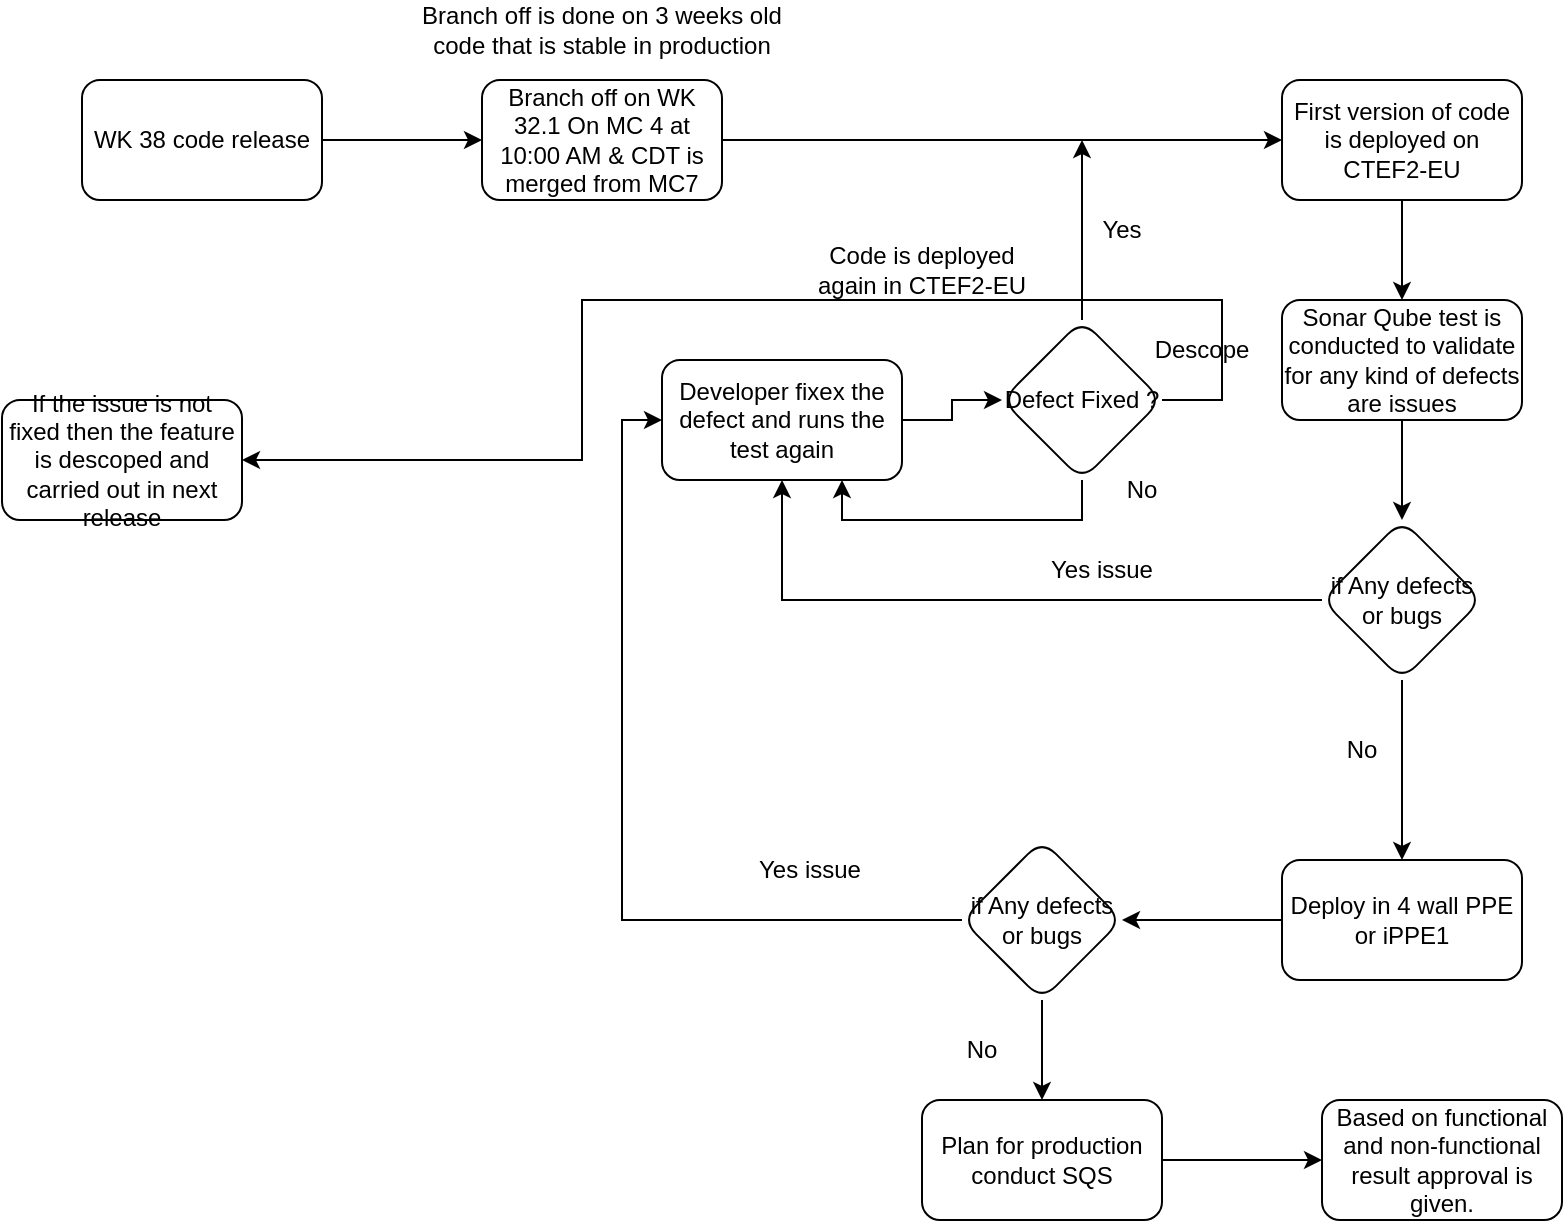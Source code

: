 <mxfile version="24.7.7">
  <diagram name="Page-1" id="QEH8KkXoadPyZ6bkNyU1">
    <mxGraphModel dx="954" dy="606" grid="1" gridSize="10" guides="1" tooltips="1" connect="1" arrows="1" fold="1" page="1" pageScale="1" pageWidth="827" pageHeight="1169" math="0" shadow="0">
      <root>
        <mxCell id="0" />
        <mxCell id="1" parent="0" />
        <mxCell id="PXlc1lo3_3rJiNvIe8UO-3" value="" style="edgeStyle=orthogonalEdgeStyle;rounded=0;orthogonalLoop=1;jettySize=auto;html=1;" edge="1" parent="1" source="PXlc1lo3_3rJiNvIe8UO-1" target="PXlc1lo3_3rJiNvIe8UO-2">
          <mxGeometry relative="1" as="geometry" />
        </mxCell>
        <mxCell id="PXlc1lo3_3rJiNvIe8UO-1" value="WK 38 code release" style="rounded=1;whiteSpace=wrap;html=1;" vertex="1" parent="1">
          <mxGeometry x="80" y="150" width="120" height="60" as="geometry" />
        </mxCell>
        <mxCell id="PXlc1lo3_3rJiNvIe8UO-17" style="edgeStyle=orthogonalEdgeStyle;rounded=0;orthogonalLoop=1;jettySize=auto;html=1;" edge="1" parent="1" source="PXlc1lo3_3rJiNvIe8UO-2" target="PXlc1lo3_3rJiNvIe8UO-8">
          <mxGeometry relative="1" as="geometry" />
        </mxCell>
        <mxCell id="PXlc1lo3_3rJiNvIe8UO-2" value="Branch off on WK 32.1 On MC 4 at 10:00 AM &amp;amp; CDT is merged from MC7" style="whiteSpace=wrap;html=1;rounded=1;" vertex="1" parent="1">
          <mxGeometry x="280" y="150" width="120" height="60" as="geometry" />
        </mxCell>
        <mxCell id="PXlc1lo3_3rJiNvIe8UO-19" style="edgeStyle=orthogonalEdgeStyle;rounded=0;orthogonalLoop=1;jettySize=auto;html=1;entryX=0.5;entryY=0;entryDx=0;entryDy=0;" edge="1" parent="1" source="PXlc1lo3_3rJiNvIe8UO-6" target="PXlc1lo3_3rJiNvIe8UO-12">
          <mxGeometry relative="1" as="geometry" />
        </mxCell>
        <mxCell id="PXlc1lo3_3rJiNvIe8UO-6" value="Sonar Qube test is conducted to validate for any kind of defects are issues" style="whiteSpace=wrap;html=1;rounded=1;" vertex="1" parent="1">
          <mxGeometry x="680" y="260" width="120" height="60" as="geometry" />
        </mxCell>
        <mxCell id="PXlc1lo3_3rJiNvIe8UO-18" style="edgeStyle=orthogonalEdgeStyle;rounded=0;orthogonalLoop=1;jettySize=auto;html=1;entryX=0.5;entryY=0;entryDx=0;entryDy=0;" edge="1" parent="1" source="PXlc1lo3_3rJiNvIe8UO-8" target="PXlc1lo3_3rJiNvIe8UO-6">
          <mxGeometry relative="1" as="geometry" />
        </mxCell>
        <mxCell id="PXlc1lo3_3rJiNvIe8UO-8" value="First version of code is deployed on CTEF2-EU" style="whiteSpace=wrap;html=1;rounded=1;" vertex="1" parent="1">
          <mxGeometry x="680" y="150" width="120" height="60" as="geometry" />
        </mxCell>
        <mxCell id="PXlc1lo3_3rJiNvIe8UO-20" style="edgeStyle=orthogonalEdgeStyle;rounded=0;orthogonalLoop=1;jettySize=auto;html=1;entryX=0.5;entryY=1;entryDx=0;entryDy=0;" edge="1" parent="1" source="PXlc1lo3_3rJiNvIe8UO-12" target="PXlc1lo3_3rJiNvIe8UO-14">
          <mxGeometry relative="1" as="geometry" />
        </mxCell>
        <mxCell id="PXlc1lo3_3rJiNvIe8UO-23" value="" style="edgeStyle=orthogonalEdgeStyle;rounded=0;orthogonalLoop=1;jettySize=auto;html=1;" edge="1" parent="1" source="PXlc1lo3_3rJiNvIe8UO-12" target="PXlc1lo3_3rJiNvIe8UO-22">
          <mxGeometry relative="1" as="geometry" />
        </mxCell>
        <mxCell id="PXlc1lo3_3rJiNvIe8UO-12" value="if Any defects or bugs" style="rhombus;whiteSpace=wrap;html=1;rounded=1;" vertex="1" parent="1">
          <mxGeometry x="700" y="370" width="80" height="80" as="geometry" />
        </mxCell>
        <mxCell id="PXlc1lo3_3rJiNvIe8UO-40" value="" style="edgeStyle=orthogonalEdgeStyle;rounded=0;orthogonalLoop=1;jettySize=auto;html=1;" edge="1" parent="1" source="PXlc1lo3_3rJiNvIe8UO-14" target="PXlc1lo3_3rJiNvIe8UO-39">
          <mxGeometry relative="1" as="geometry" />
        </mxCell>
        <mxCell id="PXlc1lo3_3rJiNvIe8UO-14" value="Developer fixex the defect and runs the test again" style="whiteSpace=wrap;html=1;rounded=1;" vertex="1" parent="1">
          <mxGeometry x="370" y="290" width="120" height="60" as="geometry" />
        </mxCell>
        <mxCell id="PXlc1lo3_3rJiNvIe8UO-21" value="Yes issue" style="text;html=1;align=center;verticalAlign=middle;whiteSpace=wrap;rounded=0;" vertex="1" parent="1">
          <mxGeometry x="560" y="380" width="60" height="30" as="geometry" />
        </mxCell>
        <mxCell id="PXlc1lo3_3rJiNvIe8UO-26" style="edgeStyle=orthogonalEdgeStyle;rounded=0;orthogonalLoop=1;jettySize=auto;html=1;entryX=1;entryY=0.5;entryDx=0;entryDy=0;" edge="1" parent="1" source="PXlc1lo3_3rJiNvIe8UO-22" target="PXlc1lo3_3rJiNvIe8UO-25">
          <mxGeometry relative="1" as="geometry" />
        </mxCell>
        <mxCell id="PXlc1lo3_3rJiNvIe8UO-22" value="Deploy in 4 wall PPE or iPPE1" style="whiteSpace=wrap;html=1;rounded=1;" vertex="1" parent="1">
          <mxGeometry x="680" y="540" width="120" height="60" as="geometry" />
        </mxCell>
        <mxCell id="PXlc1lo3_3rJiNvIe8UO-24" value="No" style="text;html=1;align=center;verticalAlign=middle;whiteSpace=wrap;rounded=0;" vertex="1" parent="1">
          <mxGeometry x="690" y="470" width="60" height="30" as="geometry" />
        </mxCell>
        <mxCell id="PXlc1lo3_3rJiNvIe8UO-27" style="edgeStyle=orthogonalEdgeStyle;rounded=0;orthogonalLoop=1;jettySize=auto;html=1;entryX=0;entryY=0.5;entryDx=0;entryDy=0;" edge="1" parent="1" source="PXlc1lo3_3rJiNvIe8UO-25" target="PXlc1lo3_3rJiNvIe8UO-14">
          <mxGeometry relative="1" as="geometry" />
        </mxCell>
        <mxCell id="PXlc1lo3_3rJiNvIe8UO-31" value="" style="edgeStyle=orthogonalEdgeStyle;rounded=0;orthogonalLoop=1;jettySize=auto;html=1;" edge="1" parent="1" source="PXlc1lo3_3rJiNvIe8UO-25" target="PXlc1lo3_3rJiNvIe8UO-30">
          <mxGeometry relative="1" as="geometry" />
        </mxCell>
        <mxCell id="PXlc1lo3_3rJiNvIe8UO-25" value="if Any defects or bugs" style="rhombus;whiteSpace=wrap;html=1;rounded=1;" vertex="1" parent="1">
          <mxGeometry x="520" y="530" width="80" height="80" as="geometry" />
        </mxCell>
        <mxCell id="PXlc1lo3_3rJiNvIe8UO-28" value="Yes issue" style="text;html=1;align=center;verticalAlign=middle;whiteSpace=wrap;rounded=0;" vertex="1" parent="1">
          <mxGeometry x="414" y="530" width="60" height="30" as="geometry" />
        </mxCell>
        <mxCell id="PXlc1lo3_3rJiNvIe8UO-29" value="No" style="text;html=1;align=center;verticalAlign=middle;whiteSpace=wrap;rounded=0;" vertex="1" parent="1">
          <mxGeometry x="500" y="620" width="60" height="30" as="geometry" />
        </mxCell>
        <mxCell id="PXlc1lo3_3rJiNvIe8UO-34" value="" style="edgeStyle=orthogonalEdgeStyle;rounded=0;orthogonalLoop=1;jettySize=auto;html=1;" edge="1" parent="1" source="PXlc1lo3_3rJiNvIe8UO-30" target="PXlc1lo3_3rJiNvIe8UO-33">
          <mxGeometry relative="1" as="geometry" />
        </mxCell>
        <mxCell id="PXlc1lo3_3rJiNvIe8UO-30" value="Plan for production conduct SQS" style="whiteSpace=wrap;html=1;rounded=1;" vertex="1" parent="1">
          <mxGeometry x="500" y="660" width="120" height="60" as="geometry" />
        </mxCell>
        <mxCell id="PXlc1lo3_3rJiNvIe8UO-33" value="Based on functional and non-functional result approval is given." style="whiteSpace=wrap;html=1;rounded=1;" vertex="1" parent="1">
          <mxGeometry x="700" y="660" width="120" height="60" as="geometry" />
        </mxCell>
        <mxCell id="PXlc1lo3_3rJiNvIe8UO-38" value="Code is deployed again in CTEF2-EU" style="text;html=1;align=center;verticalAlign=middle;whiteSpace=wrap;rounded=0;" vertex="1" parent="1">
          <mxGeometry x="440" y="230" width="120" height="30" as="geometry" />
        </mxCell>
        <mxCell id="PXlc1lo3_3rJiNvIe8UO-41" style="edgeStyle=orthogonalEdgeStyle;rounded=0;orthogonalLoop=1;jettySize=auto;html=1;" edge="1" parent="1" source="PXlc1lo3_3rJiNvIe8UO-39">
          <mxGeometry relative="1" as="geometry">
            <mxPoint x="580" y="180" as="targetPoint" />
          </mxGeometry>
        </mxCell>
        <mxCell id="PXlc1lo3_3rJiNvIe8UO-44" style="edgeStyle=orthogonalEdgeStyle;rounded=0;orthogonalLoop=1;jettySize=auto;html=1;entryX=0.75;entryY=1;entryDx=0;entryDy=0;" edge="1" parent="1" source="PXlc1lo3_3rJiNvIe8UO-39" target="PXlc1lo3_3rJiNvIe8UO-14">
          <mxGeometry relative="1" as="geometry">
            <Array as="points">
              <mxPoint x="580" y="370" />
              <mxPoint x="460" y="370" />
            </Array>
          </mxGeometry>
        </mxCell>
        <mxCell id="PXlc1lo3_3rJiNvIe8UO-46" style="edgeStyle=orthogonalEdgeStyle;rounded=0;orthogonalLoop=1;jettySize=auto;html=1;exitX=1;exitY=0.5;exitDx=0;exitDy=0;" edge="1" parent="1" source="PXlc1lo3_3rJiNvIe8UO-39">
          <mxGeometry relative="1" as="geometry">
            <mxPoint x="160" y="340" as="targetPoint" />
            <Array as="points">
              <mxPoint x="650" y="310" />
              <mxPoint x="650" y="260" />
              <mxPoint x="330" y="260" />
              <mxPoint x="330" y="340" />
            </Array>
          </mxGeometry>
        </mxCell>
        <mxCell id="PXlc1lo3_3rJiNvIe8UO-39" value="Defect Fixed ?" style="rhombus;whiteSpace=wrap;html=1;rounded=1;" vertex="1" parent="1">
          <mxGeometry x="540" y="270" width="80" height="80" as="geometry" />
        </mxCell>
        <mxCell id="PXlc1lo3_3rJiNvIe8UO-43" value="Yes" style="text;html=1;align=center;verticalAlign=middle;whiteSpace=wrap;rounded=0;" vertex="1" parent="1">
          <mxGeometry x="570" y="210" width="60" height="30" as="geometry" />
        </mxCell>
        <mxCell id="PXlc1lo3_3rJiNvIe8UO-45" value="No" style="text;html=1;align=center;verticalAlign=middle;whiteSpace=wrap;rounded=0;" vertex="1" parent="1">
          <mxGeometry x="580" y="340" width="60" height="30" as="geometry" />
        </mxCell>
        <mxCell id="PXlc1lo3_3rJiNvIe8UO-47" value="Descope" style="text;html=1;align=center;verticalAlign=middle;whiteSpace=wrap;rounded=0;" vertex="1" parent="1">
          <mxGeometry x="610" y="270" width="60" height="30" as="geometry" />
        </mxCell>
        <mxCell id="PXlc1lo3_3rJiNvIe8UO-48" value="If the issue is not fixed then the feature is descoped and carried out in next release" style="rounded=1;whiteSpace=wrap;html=1;" vertex="1" parent="1">
          <mxGeometry x="40" y="310" width="120" height="60" as="geometry" />
        </mxCell>
        <mxCell id="PXlc1lo3_3rJiNvIe8UO-49" value="Branch off is done on 3 weeks old code that is stable in production" style="text;html=1;align=center;verticalAlign=middle;whiteSpace=wrap;rounded=0;" vertex="1" parent="1">
          <mxGeometry x="240" y="110" width="200" height="30" as="geometry" />
        </mxCell>
      </root>
    </mxGraphModel>
  </diagram>
</mxfile>
